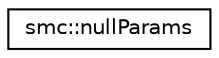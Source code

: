 digraph "Graphical Class Hierarchy"
{
 // LATEX_PDF_SIZE
  edge [fontname="Helvetica",fontsize="10",labelfontname="Helvetica",labelfontsize="10"];
  node [fontname="Helvetica",fontsize="10",shape=record];
  rankdir="LR";
  Node0 [label="smc::nullParams",height=0.2,width=0.4,color="black", fillcolor="white", style="filled",URL="$classsmc_1_1nullParams.html",tooltip="An empty class for use when additional algorithm parameters are not required."];
}

